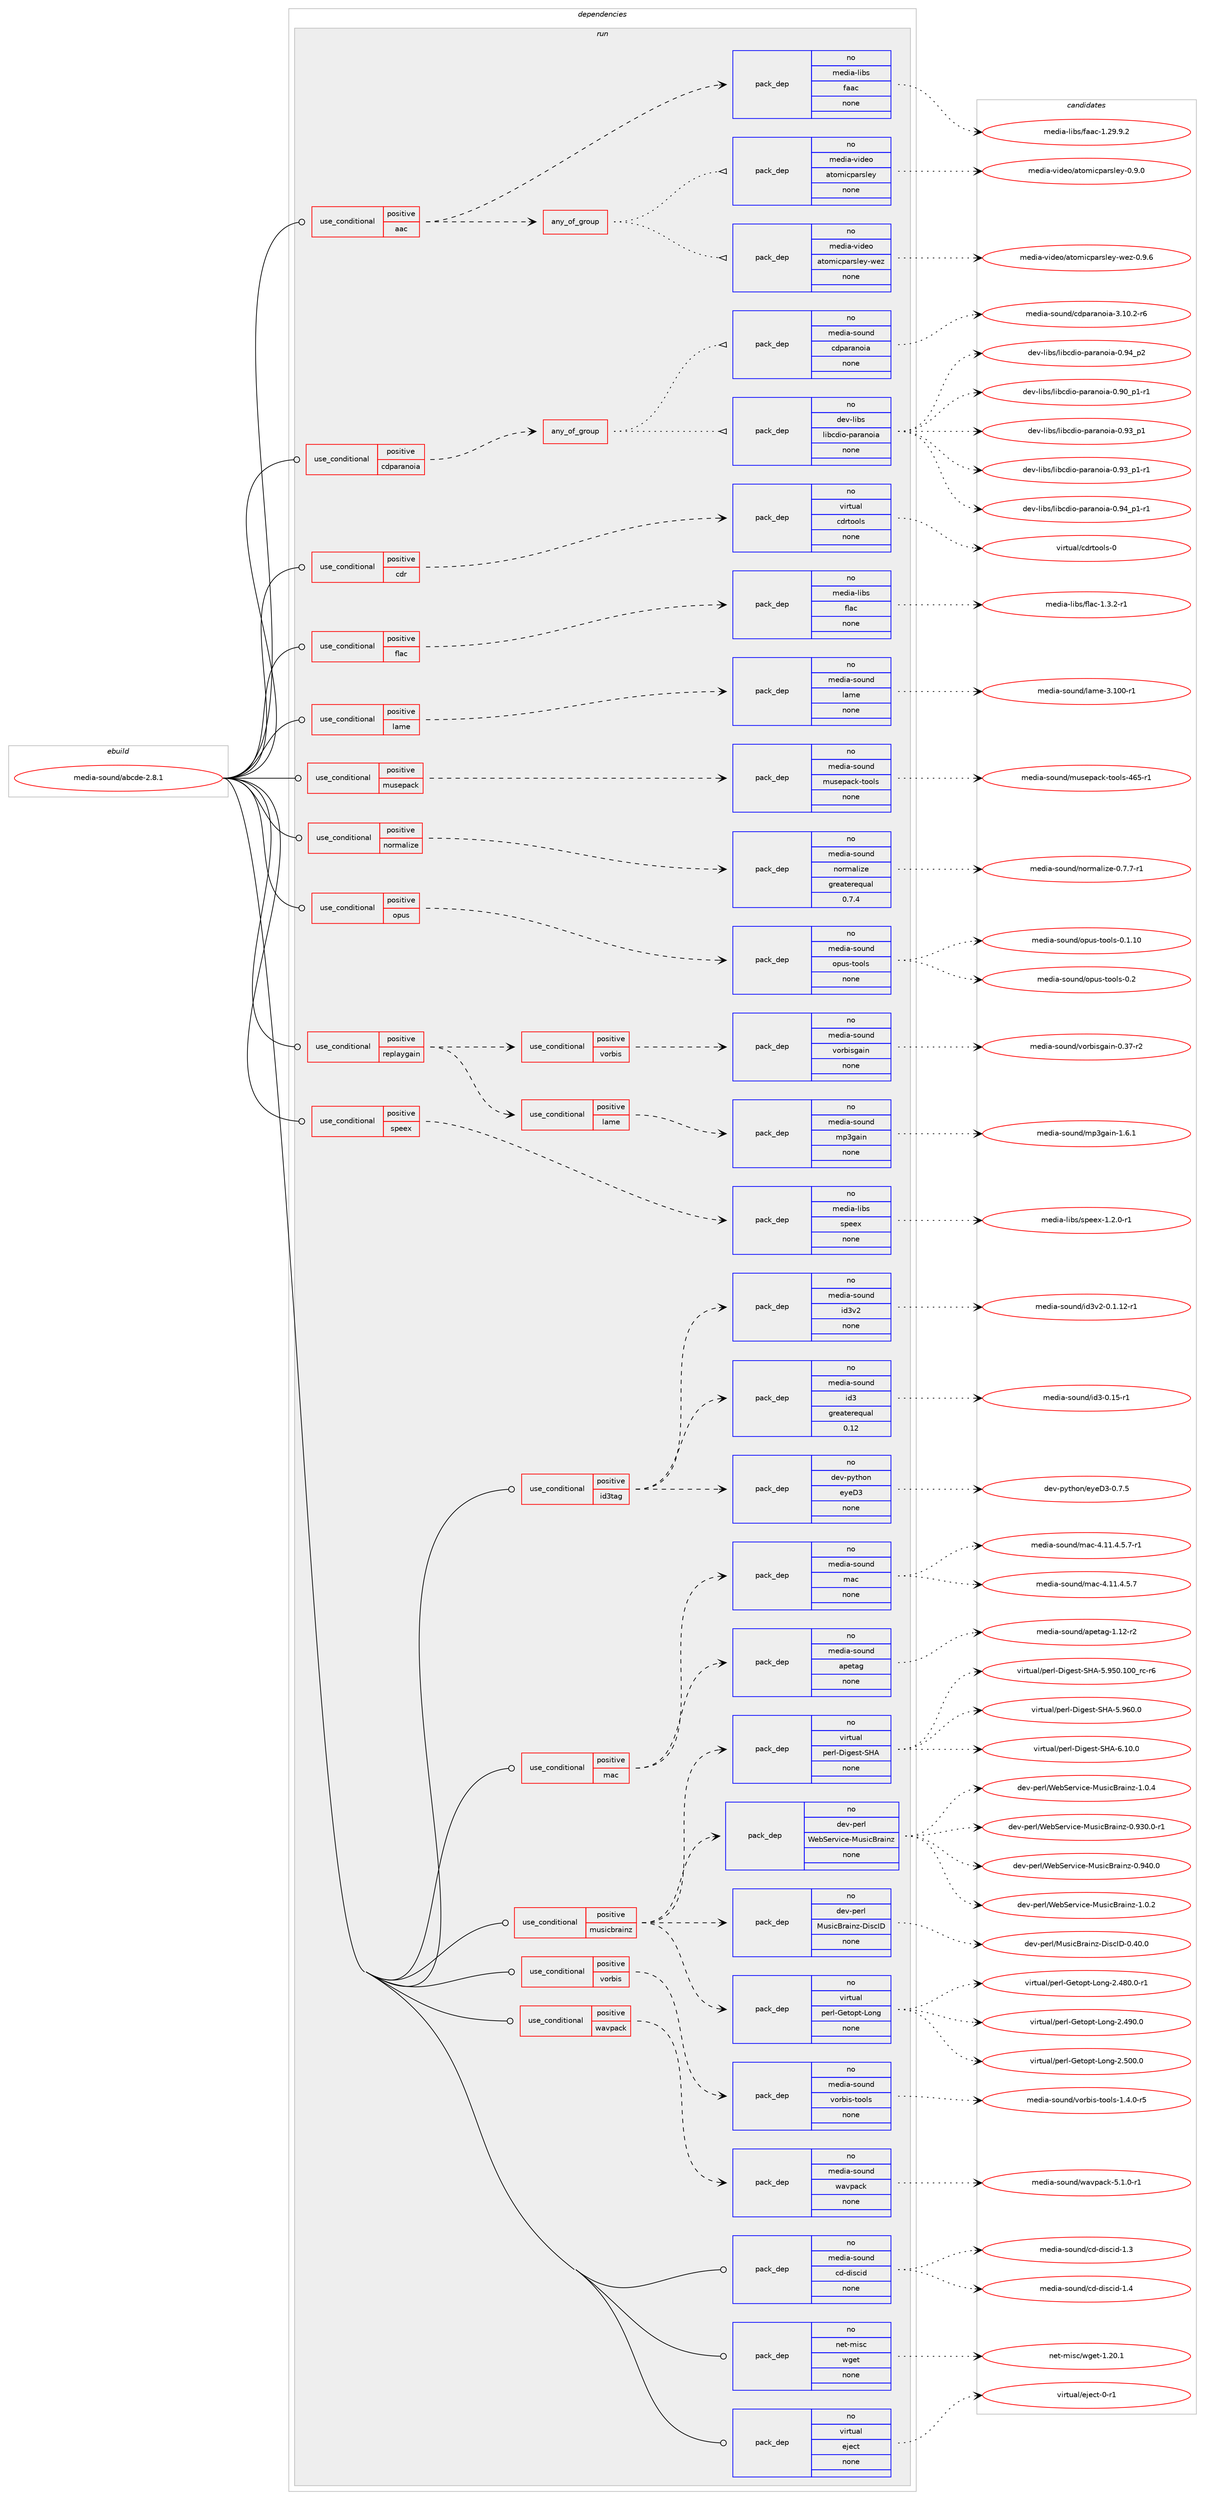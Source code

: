 digraph prolog {

# *************
# Graph options
# *************

newrank=true;
concentrate=true;
compound=true;
graph [rankdir=LR,fontname=Helvetica,fontsize=10,ranksep=1.5];#, ranksep=2.5, nodesep=0.2];
edge  [arrowhead=vee];
node  [fontname=Helvetica,fontsize=10];

# **********
# The ebuild
# **********

subgraph cluster_leftcol {
color=gray;
rank=same;
label=<<i>ebuild</i>>;
id [label="media-sound/abcde-2.8.1", color=red, width=4, href="../media-sound/abcde-2.8.1.svg"];
}

# ****************
# The dependencies
# ****************

subgraph cluster_midcol {
color=gray;
label=<<i>dependencies</i>>;
subgraph cluster_compile {
fillcolor="#eeeeee";
style=filled;
label=<<i>compile</i>>;
}
subgraph cluster_compileandrun {
fillcolor="#eeeeee";
style=filled;
label=<<i>compile and run</i>>;
}
subgraph cluster_run {
fillcolor="#eeeeee";
style=filled;
label=<<i>run</i>>;
subgraph cond436671 {
dependency1623926 [label=<<TABLE BORDER="0" CELLBORDER="1" CELLSPACING="0" CELLPADDING="4"><TR><TD ROWSPAN="3" CELLPADDING="10">use_conditional</TD></TR><TR><TD>positive</TD></TR><TR><TD>aac</TD></TR></TABLE>>, shape=none, color=red];
subgraph pack1161069 {
dependency1623927 [label=<<TABLE BORDER="0" CELLBORDER="1" CELLSPACING="0" CELLPADDING="4" WIDTH="220"><TR><TD ROWSPAN="6" CELLPADDING="30">pack_dep</TD></TR><TR><TD WIDTH="110">no</TD></TR><TR><TD>media-libs</TD></TR><TR><TD>faac</TD></TR><TR><TD>none</TD></TR><TR><TD></TD></TR></TABLE>>, shape=none, color=blue];
}
dependency1623926:e -> dependency1623927:w [weight=20,style="dashed",arrowhead="vee"];
subgraph any25416 {
dependency1623928 [label=<<TABLE BORDER="0" CELLBORDER="1" CELLSPACING="0" CELLPADDING="4"><TR><TD CELLPADDING="10">any_of_group</TD></TR></TABLE>>, shape=none, color=red];subgraph pack1161070 {
dependency1623929 [label=<<TABLE BORDER="0" CELLBORDER="1" CELLSPACING="0" CELLPADDING="4" WIDTH="220"><TR><TD ROWSPAN="6" CELLPADDING="30">pack_dep</TD></TR><TR><TD WIDTH="110">no</TD></TR><TR><TD>media-video</TD></TR><TR><TD>atomicparsley</TD></TR><TR><TD>none</TD></TR><TR><TD></TD></TR></TABLE>>, shape=none, color=blue];
}
dependency1623928:e -> dependency1623929:w [weight=20,style="dotted",arrowhead="oinv"];
subgraph pack1161071 {
dependency1623930 [label=<<TABLE BORDER="0" CELLBORDER="1" CELLSPACING="0" CELLPADDING="4" WIDTH="220"><TR><TD ROWSPAN="6" CELLPADDING="30">pack_dep</TD></TR><TR><TD WIDTH="110">no</TD></TR><TR><TD>media-video</TD></TR><TR><TD>atomicparsley-wez</TD></TR><TR><TD>none</TD></TR><TR><TD></TD></TR></TABLE>>, shape=none, color=blue];
}
dependency1623928:e -> dependency1623930:w [weight=20,style="dotted",arrowhead="oinv"];
}
dependency1623926:e -> dependency1623928:w [weight=20,style="dashed",arrowhead="vee"];
}
id:e -> dependency1623926:w [weight=20,style="solid",arrowhead="odot"];
subgraph cond436672 {
dependency1623931 [label=<<TABLE BORDER="0" CELLBORDER="1" CELLSPACING="0" CELLPADDING="4"><TR><TD ROWSPAN="3" CELLPADDING="10">use_conditional</TD></TR><TR><TD>positive</TD></TR><TR><TD>cdparanoia</TD></TR></TABLE>>, shape=none, color=red];
subgraph any25417 {
dependency1623932 [label=<<TABLE BORDER="0" CELLBORDER="1" CELLSPACING="0" CELLPADDING="4"><TR><TD CELLPADDING="10">any_of_group</TD></TR></TABLE>>, shape=none, color=red];subgraph pack1161072 {
dependency1623933 [label=<<TABLE BORDER="0" CELLBORDER="1" CELLSPACING="0" CELLPADDING="4" WIDTH="220"><TR><TD ROWSPAN="6" CELLPADDING="30">pack_dep</TD></TR><TR><TD WIDTH="110">no</TD></TR><TR><TD>dev-libs</TD></TR><TR><TD>libcdio-paranoia</TD></TR><TR><TD>none</TD></TR><TR><TD></TD></TR></TABLE>>, shape=none, color=blue];
}
dependency1623932:e -> dependency1623933:w [weight=20,style="dotted",arrowhead="oinv"];
subgraph pack1161073 {
dependency1623934 [label=<<TABLE BORDER="0" CELLBORDER="1" CELLSPACING="0" CELLPADDING="4" WIDTH="220"><TR><TD ROWSPAN="6" CELLPADDING="30">pack_dep</TD></TR><TR><TD WIDTH="110">no</TD></TR><TR><TD>media-sound</TD></TR><TR><TD>cdparanoia</TD></TR><TR><TD>none</TD></TR><TR><TD></TD></TR></TABLE>>, shape=none, color=blue];
}
dependency1623932:e -> dependency1623934:w [weight=20,style="dotted",arrowhead="oinv"];
}
dependency1623931:e -> dependency1623932:w [weight=20,style="dashed",arrowhead="vee"];
}
id:e -> dependency1623931:w [weight=20,style="solid",arrowhead="odot"];
subgraph cond436673 {
dependency1623935 [label=<<TABLE BORDER="0" CELLBORDER="1" CELLSPACING="0" CELLPADDING="4"><TR><TD ROWSPAN="3" CELLPADDING="10">use_conditional</TD></TR><TR><TD>positive</TD></TR><TR><TD>cdr</TD></TR></TABLE>>, shape=none, color=red];
subgraph pack1161074 {
dependency1623936 [label=<<TABLE BORDER="0" CELLBORDER="1" CELLSPACING="0" CELLPADDING="4" WIDTH="220"><TR><TD ROWSPAN="6" CELLPADDING="30">pack_dep</TD></TR><TR><TD WIDTH="110">no</TD></TR><TR><TD>virtual</TD></TR><TR><TD>cdrtools</TD></TR><TR><TD>none</TD></TR><TR><TD></TD></TR></TABLE>>, shape=none, color=blue];
}
dependency1623935:e -> dependency1623936:w [weight=20,style="dashed",arrowhead="vee"];
}
id:e -> dependency1623935:w [weight=20,style="solid",arrowhead="odot"];
subgraph cond436674 {
dependency1623937 [label=<<TABLE BORDER="0" CELLBORDER="1" CELLSPACING="0" CELLPADDING="4"><TR><TD ROWSPAN="3" CELLPADDING="10">use_conditional</TD></TR><TR><TD>positive</TD></TR><TR><TD>flac</TD></TR></TABLE>>, shape=none, color=red];
subgraph pack1161075 {
dependency1623938 [label=<<TABLE BORDER="0" CELLBORDER="1" CELLSPACING="0" CELLPADDING="4" WIDTH="220"><TR><TD ROWSPAN="6" CELLPADDING="30">pack_dep</TD></TR><TR><TD WIDTH="110">no</TD></TR><TR><TD>media-libs</TD></TR><TR><TD>flac</TD></TR><TR><TD>none</TD></TR><TR><TD></TD></TR></TABLE>>, shape=none, color=blue];
}
dependency1623937:e -> dependency1623938:w [weight=20,style="dashed",arrowhead="vee"];
}
id:e -> dependency1623937:w [weight=20,style="solid",arrowhead="odot"];
subgraph cond436675 {
dependency1623939 [label=<<TABLE BORDER="0" CELLBORDER="1" CELLSPACING="0" CELLPADDING="4"><TR><TD ROWSPAN="3" CELLPADDING="10">use_conditional</TD></TR><TR><TD>positive</TD></TR><TR><TD>id3tag</TD></TR></TABLE>>, shape=none, color=red];
subgraph pack1161076 {
dependency1623940 [label=<<TABLE BORDER="0" CELLBORDER="1" CELLSPACING="0" CELLPADDING="4" WIDTH="220"><TR><TD ROWSPAN="6" CELLPADDING="30">pack_dep</TD></TR><TR><TD WIDTH="110">no</TD></TR><TR><TD>dev-python</TD></TR><TR><TD>eyeD3</TD></TR><TR><TD>none</TD></TR><TR><TD></TD></TR></TABLE>>, shape=none, color=blue];
}
dependency1623939:e -> dependency1623940:w [weight=20,style="dashed",arrowhead="vee"];
subgraph pack1161077 {
dependency1623941 [label=<<TABLE BORDER="0" CELLBORDER="1" CELLSPACING="0" CELLPADDING="4" WIDTH="220"><TR><TD ROWSPAN="6" CELLPADDING="30">pack_dep</TD></TR><TR><TD WIDTH="110">no</TD></TR><TR><TD>media-sound</TD></TR><TR><TD>id3</TD></TR><TR><TD>greaterequal</TD></TR><TR><TD>0.12</TD></TR></TABLE>>, shape=none, color=blue];
}
dependency1623939:e -> dependency1623941:w [weight=20,style="dashed",arrowhead="vee"];
subgraph pack1161078 {
dependency1623942 [label=<<TABLE BORDER="0" CELLBORDER="1" CELLSPACING="0" CELLPADDING="4" WIDTH="220"><TR><TD ROWSPAN="6" CELLPADDING="30">pack_dep</TD></TR><TR><TD WIDTH="110">no</TD></TR><TR><TD>media-sound</TD></TR><TR><TD>id3v2</TD></TR><TR><TD>none</TD></TR><TR><TD></TD></TR></TABLE>>, shape=none, color=blue];
}
dependency1623939:e -> dependency1623942:w [weight=20,style="dashed",arrowhead="vee"];
}
id:e -> dependency1623939:w [weight=20,style="solid",arrowhead="odot"];
subgraph cond436676 {
dependency1623943 [label=<<TABLE BORDER="0" CELLBORDER="1" CELLSPACING="0" CELLPADDING="4"><TR><TD ROWSPAN="3" CELLPADDING="10">use_conditional</TD></TR><TR><TD>positive</TD></TR><TR><TD>lame</TD></TR></TABLE>>, shape=none, color=red];
subgraph pack1161079 {
dependency1623944 [label=<<TABLE BORDER="0" CELLBORDER="1" CELLSPACING="0" CELLPADDING="4" WIDTH="220"><TR><TD ROWSPAN="6" CELLPADDING="30">pack_dep</TD></TR><TR><TD WIDTH="110">no</TD></TR><TR><TD>media-sound</TD></TR><TR><TD>lame</TD></TR><TR><TD>none</TD></TR><TR><TD></TD></TR></TABLE>>, shape=none, color=blue];
}
dependency1623943:e -> dependency1623944:w [weight=20,style="dashed",arrowhead="vee"];
}
id:e -> dependency1623943:w [weight=20,style="solid",arrowhead="odot"];
subgraph cond436677 {
dependency1623945 [label=<<TABLE BORDER="0" CELLBORDER="1" CELLSPACING="0" CELLPADDING="4"><TR><TD ROWSPAN="3" CELLPADDING="10">use_conditional</TD></TR><TR><TD>positive</TD></TR><TR><TD>mac</TD></TR></TABLE>>, shape=none, color=red];
subgraph pack1161080 {
dependency1623946 [label=<<TABLE BORDER="0" CELLBORDER="1" CELLSPACING="0" CELLPADDING="4" WIDTH="220"><TR><TD ROWSPAN="6" CELLPADDING="30">pack_dep</TD></TR><TR><TD WIDTH="110">no</TD></TR><TR><TD>media-sound</TD></TR><TR><TD>apetag</TD></TR><TR><TD>none</TD></TR><TR><TD></TD></TR></TABLE>>, shape=none, color=blue];
}
dependency1623945:e -> dependency1623946:w [weight=20,style="dashed",arrowhead="vee"];
subgraph pack1161081 {
dependency1623947 [label=<<TABLE BORDER="0" CELLBORDER="1" CELLSPACING="0" CELLPADDING="4" WIDTH="220"><TR><TD ROWSPAN="6" CELLPADDING="30">pack_dep</TD></TR><TR><TD WIDTH="110">no</TD></TR><TR><TD>media-sound</TD></TR><TR><TD>mac</TD></TR><TR><TD>none</TD></TR><TR><TD></TD></TR></TABLE>>, shape=none, color=blue];
}
dependency1623945:e -> dependency1623947:w [weight=20,style="dashed",arrowhead="vee"];
}
id:e -> dependency1623945:w [weight=20,style="solid",arrowhead="odot"];
subgraph cond436678 {
dependency1623948 [label=<<TABLE BORDER="0" CELLBORDER="1" CELLSPACING="0" CELLPADDING="4"><TR><TD ROWSPAN="3" CELLPADDING="10">use_conditional</TD></TR><TR><TD>positive</TD></TR><TR><TD>musepack</TD></TR></TABLE>>, shape=none, color=red];
subgraph pack1161082 {
dependency1623949 [label=<<TABLE BORDER="0" CELLBORDER="1" CELLSPACING="0" CELLPADDING="4" WIDTH="220"><TR><TD ROWSPAN="6" CELLPADDING="30">pack_dep</TD></TR><TR><TD WIDTH="110">no</TD></TR><TR><TD>media-sound</TD></TR><TR><TD>musepack-tools</TD></TR><TR><TD>none</TD></TR><TR><TD></TD></TR></TABLE>>, shape=none, color=blue];
}
dependency1623948:e -> dependency1623949:w [weight=20,style="dashed",arrowhead="vee"];
}
id:e -> dependency1623948:w [weight=20,style="solid",arrowhead="odot"];
subgraph cond436679 {
dependency1623950 [label=<<TABLE BORDER="0" CELLBORDER="1" CELLSPACING="0" CELLPADDING="4"><TR><TD ROWSPAN="3" CELLPADDING="10">use_conditional</TD></TR><TR><TD>positive</TD></TR><TR><TD>musicbrainz</TD></TR></TABLE>>, shape=none, color=red];
subgraph pack1161083 {
dependency1623951 [label=<<TABLE BORDER="0" CELLBORDER="1" CELLSPACING="0" CELLPADDING="4" WIDTH="220"><TR><TD ROWSPAN="6" CELLPADDING="30">pack_dep</TD></TR><TR><TD WIDTH="110">no</TD></TR><TR><TD>dev-perl</TD></TR><TR><TD>MusicBrainz-DiscID</TD></TR><TR><TD>none</TD></TR><TR><TD></TD></TR></TABLE>>, shape=none, color=blue];
}
dependency1623950:e -> dependency1623951:w [weight=20,style="dashed",arrowhead="vee"];
subgraph pack1161084 {
dependency1623952 [label=<<TABLE BORDER="0" CELLBORDER="1" CELLSPACING="0" CELLPADDING="4" WIDTH="220"><TR><TD ROWSPAN="6" CELLPADDING="30">pack_dep</TD></TR><TR><TD WIDTH="110">no</TD></TR><TR><TD>dev-perl</TD></TR><TR><TD>WebService-MusicBrainz</TD></TR><TR><TD>none</TD></TR><TR><TD></TD></TR></TABLE>>, shape=none, color=blue];
}
dependency1623950:e -> dependency1623952:w [weight=20,style="dashed",arrowhead="vee"];
subgraph pack1161085 {
dependency1623953 [label=<<TABLE BORDER="0" CELLBORDER="1" CELLSPACING="0" CELLPADDING="4" WIDTH="220"><TR><TD ROWSPAN="6" CELLPADDING="30">pack_dep</TD></TR><TR><TD WIDTH="110">no</TD></TR><TR><TD>virtual</TD></TR><TR><TD>perl-Digest-SHA</TD></TR><TR><TD>none</TD></TR><TR><TD></TD></TR></TABLE>>, shape=none, color=blue];
}
dependency1623950:e -> dependency1623953:w [weight=20,style="dashed",arrowhead="vee"];
subgraph pack1161086 {
dependency1623954 [label=<<TABLE BORDER="0" CELLBORDER="1" CELLSPACING="0" CELLPADDING="4" WIDTH="220"><TR><TD ROWSPAN="6" CELLPADDING="30">pack_dep</TD></TR><TR><TD WIDTH="110">no</TD></TR><TR><TD>virtual</TD></TR><TR><TD>perl-Getopt-Long</TD></TR><TR><TD>none</TD></TR><TR><TD></TD></TR></TABLE>>, shape=none, color=blue];
}
dependency1623950:e -> dependency1623954:w [weight=20,style="dashed",arrowhead="vee"];
}
id:e -> dependency1623950:w [weight=20,style="solid",arrowhead="odot"];
subgraph cond436680 {
dependency1623955 [label=<<TABLE BORDER="0" CELLBORDER="1" CELLSPACING="0" CELLPADDING="4"><TR><TD ROWSPAN="3" CELLPADDING="10">use_conditional</TD></TR><TR><TD>positive</TD></TR><TR><TD>normalize</TD></TR></TABLE>>, shape=none, color=red];
subgraph pack1161087 {
dependency1623956 [label=<<TABLE BORDER="0" CELLBORDER="1" CELLSPACING="0" CELLPADDING="4" WIDTH="220"><TR><TD ROWSPAN="6" CELLPADDING="30">pack_dep</TD></TR><TR><TD WIDTH="110">no</TD></TR><TR><TD>media-sound</TD></TR><TR><TD>normalize</TD></TR><TR><TD>greaterequal</TD></TR><TR><TD>0.7.4</TD></TR></TABLE>>, shape=none, color=blue];
}
dependency1623955:e -> dependency1623956:w [weight=20,style="dashed",arrowhead="vee"];
}
id:e -> dependency1623955:w [weight=20,style="solid",arrowhead="odot"];
subgraph cond436681 {
dependency1623957 [label=<<TABLE BORDER="0" CELLBORDER="1" CELLSPACING="0" CELLPADDING="4"><TR><TD ROWSPAN="3" CELLPADDING="10">use_conditional</TD></TR><TR><TD>positive</TD></TR><TR><TD>opus</TD></TR></TABLE>>, shape=none, color=red];
subgraph pack1161088 {
dependency1623958 [label=<<TABLE BORDER="0" CELLBORDER="1" CELLSPACING="0" CELLPADDING="4" WIDTH="220"><TR><TD ROWSPAN="6" CELLPADDING="30">pack_dep</TD></TR><TR><TD WIDTH="110">no</TD></TR><TR><TD>media-sound</TD></TR><TR><TD>opus-tools</TD></TR><TR><TD>none</TD></TR><TR><TD></TD></TR></TABLE>>, shape=none, color=blue];
}
dependency1623957:e -> dependency1623958:w [weight=20,style="dashed",arrowhead="vee"];
}
id:e -> dependency1623957:w [weight=20,style="solid",arrowhead="odot"];
subgraph cond436682 {
dependency1623959 [label=<<TABLE BORDER="0" CELLBORDER="1" CELLSPACING="0" CELLPADDING="4"><TR><TD ROWSPAN="3" CELLPADDING="10">use_conditional</TD></TR><TR><TD>positive</TD></TR><TR><TD>replaygain</TD></TR></TABLE>>, shape=none, color=red];
subgraph cond436683 {
dependency1623960 [label=<<TABLE BORDER="0" CELLBORDER="1" CELLSPACING="0" CELLPADDING="4"><TR><TD ROWSPAN="3" CELLPADDING="10">use_conditional</TD></TR><TR><TD>positive</TD></TR><TR><TD>vorbis</TD></TR></TABLE>>, shape=none, color=red];
subgraph pack1161089 {
dependency1623961 [label=<<TABLE BORDER="0" CELLBORDER="1" CELLSPACING="0" CELLPADDING="4" WIDTH="220"><TR><TD ROWSPAN="6" CELLPADDING="30">pack_dep</TD></TR><TR><TD WIDTH="110">no</TD></TR><TR><TD>media-sound</TD></TR><TR><TD>vorbisgain</TD></TR><TR><TD>none</TD></TR><TR><TD></TD></TR></TABLE>>, shape=none, color=blue];
}
dependency1623960:e -> dependency1623961:w [weight=20,style="dashed",arrowhead="vee"];
}
dependency1623959:e -> dependency1623960:w [weight=20,style="dashed",arrowhead="vee"];
subgraph cond436684 {
dependency1623962 [label=<<TABLE BORDER="0" CELLBORDER="1" CELLSPACING="0" CELLPADDING="4"><TR><TD ROWSPAN="3" CELLPADDING="10">use_conditional</TD></TR><TR><TD>positive</TD></TR><TR><TD>lame</TD></TR></TABLE>>, shape=none, color=red];
subgraph pack1161090 {
dependency1623963 [label=<<TABLE BORDER="0" CELLBORDER="1" CELLSPACING="0" CELLPADDING="4" WIDTH="220"><TR><TD ROWSPAN="6" CELLPADDING="30">pack_dep</TD></TR><TR><TD WIDTH="110">no</TD></TR><TR><TD>media-sound</TD></TR><TR><TD>mp3gain</TD></TR><TR><TD>none</TD></TR><TR><TD></TD></TR></TABLE>>, shape=none, color=blue];
}
dependency1623962:e -> dependency1623963:w [weight=20,style="dashed",arrowhead="vee"];
}
dependency1623959:e -> dependency1623962:w [weight=20,style="dashed",arrowhead="vee"];
}
id:e -> dependency1623959:w [weight=20,style="solid",arrowhead="odot"];
subgraph cond436685 {
dependency1623964 [label=<<TABLE BORDER="0" CELLBORDER="1" CELLSPACING="0" CELLPADDING="4"><TR><TD ROWSPAN="3" CELLPADDING="10">use_conditional</TD></TR><TR><TD>positive</TD></TR><TR><TD>speex</TD></TR></TABLE>>, shape=none, color=red];
subgraph pack1161091 {
dependency1623965 [label=<<TABLE BORDER="0" CELLBORDER="1" CELLSPACING="0" CELLPADDING="4" WIDTH="220"><TR><TD ROWSPAN="6" CELLPADDING="30">pack_dep</TD></TR><TR><TD WIDTH="110">no</TD></TR><TR><TD>media-libs</TD></TR><TR><TD>speex</TD></TR><TR><TD>none</TD></TR><TR><TD></TD></TR></TABLE>>, shape=none, color=blue];
}
dependency1623964:e -> dependency1623965:w [weight=20,style="dashed",arrowhead="vee"];
}
id:e -> dependency1623964:w [weight=20,style="solid",arrowhead="odot"];
subgraph cond436686 {
dependency1623966 [label=<<TABLE BORDER="0" CELLBORDER="1" CELLSPACING="0" CELLPADDING="4"><TR><TD ROWSPAN="3" CELLPADDING="10">use_conditional</TD></TR><TR><TD>positive</TD></TR><TR><TD>vorbis</TD></TR></TABLE>>, shape=none, color=red];
subgraph pack1161092 {
dependency1623967 [label=<<TABLE BORDER="0" CELLBORDER="1" CELLSPACING="0" CELLPADDING="4" WIDTH="220"><TR><TD ROWSPAN="6" CELLPADDING="30">pack_dep</TD></TR><TR><TD WIDTH="110">no</TD></TR><TR><TD>media-sound</TD></TR><TR><TD>vorbis-tools</TD></TR><TR><TD>none</TD></TR><TR><TD></TD></TR></TABLE>>, shape=none, color=blue];
}
dependency1623966:e -> dependency1623967:w [weight=20,style="dashed",arrowhead="vee"];
}
id:e -> dependency1623966:w [weight=20,style="solid",arrowhead="odot"];
subgraph cond436687 {
dependency1623968 [label=<<TABLE BORDER="0" CELLBORDER="1" CELLSPACING="0" CELLPADDING="4"><TR><TD ROWSPAN="3" CELLPADDING="10">use_conditional</TD></TR><TR><TD>positive</TD></TR><TR><TD>wavpack</TD></TR></TABLE>>, shape=none, color=red];
subgraph pack1161093 {
dependency1623969 [label=<<TABLE BORDER="0" CELLBORDER="1" CELLSPACING="0" CELLPADDING="4" WIDTH="220"><TR><TD ROWSPAN="6" CELLPADDING="30">pack_dep</TD></TR><TR><TD WIDTH="110">no</TD></TR><TR><TD>media-sound</TD></TR><TR><TD>wavpack</TD></TR><TR><TD>none</TD></TR><TR><TD></TD></TR></TABLE>>, shape=none, color=blue];
}
dependency1623968:e -> dependency1623969:w [weight=20,style="dashed",arrowhead="vee"];
}
id:e -> dependency1623968:w [weight=20,style="solid",arrowhead="odot"];
subgraph pack1161094 {
dependency1623970 [label=<<TABLE BORDER="0" CELLBORDER="1" CELLSPACING="0" CELLPADDING="4" WIDTH="220"><TR><TD ROWSPAN="6" CELLPADDING="30">pack_dep</TD></TR><TR><TD WIDTH="110">no</TD></TR><TR><TD>media-sound</TD></TR><TR><TD>cd-discid</TD></TR><TR><TD>none</TD></TR><TR><TD></TD></TR></TABLE>>, shape=none, color=blue];
}
id:e -> dependency1623970:w [weight=20,style="solid",arrowhead="odot"];
subgraph pack1161095 {
dependency1623971 [label=<<TABLE BORDER="0" CELLBORDER="1" CELLSPACING="0" CELLPADDING="4" WIDTH="220"><TR><TD ROWSPAN="6" CELLPADDING="30">pack_dep</TD></TR><TR><TD WIDTH="110">no</TD></TR><TR><TD>net-misc</TD></TR><TR><TD>wget</TD></TR><TR><TD>none</TD></TR><TR><TD></TD></TR></TABLE>>, shape=none, color=blue];
}
id:e -> dependency1623971:w [weight=20,style="solid",arrowhead="odot"];
subgraph pack1161096 {
dependency1623972 [label=<<TABLE BORDER="0" CELLBORDER="1" CELLSPACING="0" CELLPADDING="4" WIDTH="220"><TR><TD ROWSPAN="6" CELLPADDING="30">pack_dep</TD></TR><TR><TD WIDTH="110">no</TD></TR><TR><TD>virtual</TD></TR><TR><TD>eject</TD></TR><TR><TD>none</TD></TR><TR><TD></TD></TR></TABLE>>, shape=none, color=blue];
}
id:e -> dependency1623972:w [weight=20,style="solid",arrowhead="odot"];
}
}

# **************
# The candidates
# **************

subgraph cluster_choices {
rank=same;
color=gray;
label=<<i>candidates</i>>;

subgraph choice1161069 {
color=black;
nodesep=1;
choice10910110010597451081059811547102979799454946505746574650 [label="media-libs/faac-1.29.9.2", color=red, width=4,href="../media-libs/faac-1.29.9.2.svg"];
dependency1623927:e -> choice10910110010597451081059811547102979799454946505746574650:w [style=dotted,weight="100"];
}
subgraph choice1161070 {
color=black;
nodesep=1;
choice109101100105974511810510010111147971161111091059911297114115108101121454846574648 [label="media-video/atomicparsley-0.9.0", color=red, width=4,href="../media-video/atomicparsley-0.9.0.svg"];
dependency1623929:e -> choice109101100105974511810510010111147971161111091059911297114115108101121454846574648:w [style=dotted,weight="100"];
}
subgraph choice1161071 {
color=black;
nodesep=1;
choice10910110010597451181051001011114797116111109105991129711411510810112145119101122454846574654 [label="media-video/atomicparsley-wez-0.9.6", color=red, width=4,href="../media-video/atomicparsley-wez-0.9.6.svg"];
dependency1623930:e -> choice10910110010597451181051001011114797116111109105991129711411510810112145119101122454846574654:w [style=dotted,weight="100"];
}
subgraph choice1161072 {
color=black;
nodesep=1;
choice100101118451081059811547108105989910010511145112971149711011110597454846574895112494511449 [label="dev-libs/libcdio-paranoia-0.90_p1-r1", color=red, width=4,href="../dev-libs/libcdio-paranoia-0.90_p1-r1.svg"];
choice10010111845108105981154710810598991001051114511297114971101111059745484657519511249 [label="dev-libs/libcdio-paranoia-0.93_p1", color=red, width=4,href="../dev-libs/libcdio-paranoia-0.93_p1.svg"];
choice100101118451081059811547108105989910010511145112971149711011110597454846575195112494511449 [label="dev-libs/libcdio-paranoia-0.93_p1-r1", color=red, width=4,href="../dev-libs/libcdio-paranoia-0.93_p1-r1.svg"];
choice100101118451081059811547108105989910010511145112971149711011110597454846575295112494511449 [label="dev-libs/libcdio-paranoia-0.94_p1-r1", color=red, width=4,href="../dev-libs/libcdio-paranoia-0.94_p1-r1.svg"];
choice10010111845108105981154710810598991001051114511297114971101111059745484657529511250 [label="dev-libs/libcdio-paranoia-0.94_p2", color=red, width=4,href="../dev-libs/libcdio-paranoia-0.94_p2.svg"];
dependency1623933:e -> choice100101118451081059811547108105989910010511145112971149711011110597454846574895112494511449:w [style=dotted,weight="100"];
dependency1623933:e -> choice10010111845108105981154710810598991001051114511297114971101111059745484657519511249:w [style=dotted,weight="100"];
dependency1623933:e -> choice100101118451081059811547108105989910010511145112971149711011110597454846575195112494511449:w [style=dotted,weight="100"];
dependency1623933:e -> choice100101118451081059811547108105989910010511145112971149711011110597454846575295112494511449:w [style=dotted,weight="100"];
dependency1623933:e -> choice10010111845108105981154710810598991001051114511297114971101111059745484657529511250:w [style=dotted,weight="100"];
}
subgraph choice1161073 {
color=black;
nodesep=1;
choice10910110010597451151111171101004799100112971149711011110597455146494846504511454 [label="media-sound/cdparanoia-3.10.2-r6", color=red, width=4,href="../media-sound/cdparanoia-3.10.2-r6.svg"];
dependency1623934:e -> choice10910110010597451151111171101004799100112971149711011110597455146494846504511454:w [style=dotted,weight="100"];
}
subgraph choice1161074 {
color=black;
nodesep=1;
choice1181051141161179710847991001141161111111081154548 [label="virtual/cdrtools-0", color=red, width=4,href="../virtual/cdrtools-0.svg"];
dependency1623936:e -> choice1181051141161179710847991001141161111111081154548:w [style=dotted,weight="100"];
}
subgraph choice1161075 {
color=black;
nodesep=1;
choice1091011001059745108105981154710210897994549465146504511449 [label="media-libs/flac-1.3.2-r1", color=red, width=4,href="../media-libs/flac-1.3.2-r1.svg"];
dependency1623938:e -> choice1091011001059745108105981154710210897994549465146504511449:w [style=dotted,weight="100"];
}
subgraph choice1161076 {
color=black;
nodesep=1;
choice10010111845112121116104111110471011211016851454846554653 [label="dev-python/eyeD3-0.7.5", color=red, width=4,href="../dev-python/eyeD3-0.7.5.svg"];
dependency1623940:e -> choice10010111845112121116104111110471011211016851454846554653:w [style=dotted,weight="100"];
}
subgraph choice1161077 {
color=black;
nodesep=1;
choice1091011001059745115111117110100471051005145484649534511449 [label="media-sound/id3-0.15-r1", color=red, width=4,href="../media-sound/id3-0.15-r1.svg"];
dependency1623941:e -> choice1091011001059745115111117110100471051005145484649534511449:w [style=dotted,weight="100"];
}
subgraph choice1161078 {
color=black;
nodesep=1;
choice1091011001059745115111117110100471051005111850454846494649504511449 [label="media-sound/id3v2-0.1.12-r1", color=red, width=4,href="../media-sound/id3v2-0.1.12-r1.svg"];
dependency1623942:e -> choice1091011001059745115111117110100471051005111850454846494649504511449:w [style=dotted,weight="100"];
}
subgraph choice1161079 {
color=black;
nodesep=1;
choice109101100105974511511111711010047108971091014551464948484511449 [label="media-sound/lame-3.100-r1", color=red, width=4,href="../media-sound/lame-3.100-r1.svg"];
dependency1623944:e -> choice109101100105974511511111711010047108971091014551464948484511449:w [style=dotted,weight="100"];
}
subgraph choice1161080 {
color=black;
nodesep=1;
choice109101100105974511511111711010047971121011169710345494649504511450 [label="media-sound/apetag-1.12-r2", color=red, width=4,href="../media-sound/apetag-1.12-r2.svg"];
dependency1623946:e -> choice109101100105974511511111711010047971121011169710345494649504511450:w [style=dotted,weight="100"];
}
subgraph choice1161081 {
color=black;
nodesep=1;
choice10910110010597451151111171101004710997994552464949465246534655 [label="media-sound/mac-4.11.4.5.7", color=red, width=4,href="../media-sound/mac-4.11.4.5.7.svg"];
choice109101100105974511511111711010047109979945524649494652465346554511449 [label="media-sound/mac-4.11.4.5.7-r1", color=red, width=4,href="../media-sound/mac-4.11.4.5.7-r1.svg"];
dependency1623947:e -> choice10910110010597451151111171101004710997994552464949465246534655:w [style=dotted,weight="100"];
dependency1623947:e -> choice109101100105974511511111711010047109979945524649494652465346554511449:w [style=dotted,weight="100"];
}
subgraph choice1161082 {
color=black;
nodesep=1;
choice109101100105974511511111711010047109117115101112979910745116111111108115455254534511449 [label="media-sound/musepack-tools-465-r1", color=red, width=4,href="../media-sound/musepack-tools-465-r1.svg"];
dependency1623949:e -> choice109101100105974511511111711010047109117115101112979910745116111111108115455254534511449:w [style=dotted,weight="100"];
}
subgraph choice1161083 {
color=black;
nodesep=1;
choice100101118451121011141084777117115105996611497105110122456810511599736845484652484648 [label="dev-perl/MusicBrainz-DiscID-0.40.0", color=red, width=4,href="../dev-perl/MusicBrainz-DiscID-0.40.0.svg"];
dependency1623951:e -> choice100101118451121011141084777117115105996611497105110122456810511599736845484652484648:w [style=dotted,weight="100"];
}
subgraph choice1161084 {
color=black;
nodesep=1;
choice100101118451121011141084787101988310111411810599101457711711510599661149710511012245484657514846484511449 [label="dev-perl/WebService-MusicBrainz-0.930.0-r1", color=red, width=4,href="../dev-perl/WebService-MusicBrainz-0.930.0-r1.svg"];
choice10010111845112101114108478710198831011141181059910145771171151059966114971051101224548465752484648 [label="dev-perl/WebService-MusicBrainz-0.940.0", color=red, width=4,href="../dev-perl/WebService-MusicBrainz-0.940.0.svg"];
choice1001011184511210111410847871019883101114118105991014577117115105996611497105110122454946484650 [label="dev-perl/WebService-MusicBrainz-1.0.2", color=red, width=4,href="../dev-perl/WebService-MusicBrainz-1.0.2.svg"];
choice1001011184511210111410847871019883101114118105991014577117115105996611497105110122454946484652 [label="dev-perl/WebService-MusicBrainz-1.0.4", color=red, width=4,href="../dev-perl/WebService-MusicBrainz-1.0.4.svg"];
dependency1623952:e -> choice100101118451121011141084787101988310111411810599101457711711510599661149710511012245484657514846484511449:w [style=dotted,weight="100"];
dependency1623952:e -> choice10010111845112101114108478710198831011141181059910145771171151059966114971051101224548465752484648:w [style=dotted,weight="100"];
dependency1623952:e -> choice1001011184511210111410847871019883101114118105991014577117115105996611497105110122454946484650:w [style=dotted,weight="100"];
dependency1623952:e -> choice1001011184511210111410847871019883101114118105991014577117115105996611497105110122454946484652:w [style=dotted,weight="100"];
}
subgraph choice1161085 {
color=black;
nodesep=1;
choice11810511411611797108471121011141084568105103101115116458372654553465753484649484895114994511454 [label="virtual/perl-Digest-SHA-5.950.100_rc-r6", color=red, width=4,href="../virtual/perl-Digest-SHA-5.950.100_rc-r6.svg"];
choice11810511411611797108471121011141084568105103101115116458372654553465754484648 [label="virtual/perl-Digest-SHA-5.960.0", color=red, width=4,href="../virtual/perl-Digest-SHA-5.960.0.svg"];
choice118105114116117971084711210111410845681051031011151164583726545544649484648 [label="virtual/perl-Digest-SHA-6.10.0", color=red, width=4,href="../virtual/perl-Digest-SHA-6.10.0.svg"];
dependency1623953:e -> choice11810511411611797108471121011141084568105103101115116458372654553465753484649484895114994511454:w [style=dotted,weight="100"];
dependency1623953:e -> choice11810511411611797108471121011141084568105103101115116458372654553465754484648:w [style=dotted,weight="100"];
dependency1623953:e -> choice118105114116117971084711210111410845681051031011151164583726545544649484648:w [style=dotted,weight="100"];
}
subgraph choice1161086 {
color=black;
nodesep=1;
choice11810511411611797108471121011141084571101116111112116457611111010345504652564846484511449 [label="virtual/perl-Getopt-Long-2.480.0-r1", color=red, width=4,href="../virtual/perl-Getopt-Long-2.480.0-r1.svg"];
choice1181051141161179710847112101114108457110111611111211645761111101034550465257484648 [label="virtual/perl-Getopt-Long-2.490.0", color=red, width=4,href="../virtual/perl-Getopt-Long-2.490.0.svg"];
choice1181051141161179710847112101114108457110111611111211645761111101034550465348484648 [label="virtual/perl-Getopt-Long-2.500.0", color=red, width=4,href="../virtual/perl-Getopt-Long-2.500.0.svg"];
dependency1623954:e -> choice11810511411611797108471121011141084571101116111112116457611111010345504652564846484511449:w [style=dotted,weight="100"];
dependency1623954:e -> choice1181051141161179710847112101114108457110111611111211645761111101034550465257484648:w [style=dotted,weight="100"];
dependency1623954:e -> choice1181051141161179710847112101114108457110111611111211645761111101034550465348484648:w [style=dotted,weight="100"];
}
subgraph choice1161087 {
color=black;
nodesep=1;
choice109101100105974511511111711010047110111114109971081051221014548465546554511449 [label="media-sound/normalize-0.7.7-r1", color=red, width=4,href="../media-sound/normalize-0.7.7-r1.svg"];
dependency1623956:e -> choice109101100105974511511111711010047110111114109971081051221014548465546554511449:w [style=dotted,weight="100"];
}
subgraph choice1161088 {
color=black;
nodesep=1;
choice1091011001059745115111117110100471111121171154511611111110811545484649464948 [label="media-sound/opus-tools-0.1.10", color=red, width=4,href="../media-sound/opus-tools-0.1.10.svg"];
choice1091011001059745115111117110100471111121171154511611111110811545484650 [label="media-sound/opus-tools-0.2", color=red, width=4,href="../media-sound/opus-tools-0.2.svg"];
dependency1623958:e -> choice1091011001059745115111117110100471111121171154511611111110811545484649464948:w [style=dotted,weight="100"];
dependency1623958:e -> choice1091011001059745115111117110100471111121171154511611111110811545484650:w [style=dotted,weight="100"];
}
subgraph choice1161089 {
color=black;
nodesep=1;
choice109101100105974511511111711010047118111114981051151039710511045484651554511450 [label="media-sound/vorbisgain-0.37-r2", color=red, width=4,href="../media-sound/vorbisgain-0.37-r2.svg"];
dependency1623961:e -> choice109101100105974511511111711010047118111114981051151039710511045484651554511450:w [style=dotted,weight="100"];
}
subgraph choice1161090 {
color=black;
nodesep=1;
choice1091011001059745115111117110100471091125110397105110454946544649 [label="media-sound/mp3gain-1.6.1", color=red, width=4,href="../media-sound/mp3gain-1.6.1.svg"];
dependency1623963:e -> choice1091011001059745115111117110100471091125110397105110454946544649:w [style=dotted,weight="100"];
}
subgraph choice1161091 {
color=black;
nodesep=1;
choice109101100105974510810598115471151121011011204549465046484511449 [label="media-libs/speex-1.2.0-r1", color=red, width=4,href="../media-libs/speex-1.2.0-r1.svg"];
dependency1623965:e -> choice109101100105974510810598115471151121011011204549465046484511449:w [style=dotted,weight="100"];
}
subgraph choice1161092 {
color=black;
nodesep=1;
choice10910110010597451151111171101004711811111498105115451161111111081154549465246484511453 [label="media-sound/vorbis-tools-1.4.0-r5", color=red, width=4,href="../media-sound/vorbis-tools-1.4.0-r5.svg"];
dependency1623967:e -> choice10910110010597451151111171101004711811111498105115451161111111081154549465246484511453:w [style=dotted,weight="100"];
}
subgraph choice1161093 {
color=black;
nodesep=1;
choice1091011001059745115111117110100471199711811297991074553464946484511449 [label="media-sound/wavpack-5.1.0-r1", color=red, width=4,href="../media-sound/wavpack-5.1.0-r1.svg"];
dependency1623969:e -> choice1091011001059745115111117110100471199711811297991074553464946484511449:w [style=dotted,weight="100"];
}
subgraph choice1161094 {
color=black;
nodesep=1;
choice10910110010597451151111171101004799100451001051159910510045494651 [label="media-sound/cd-discid-1.3", color=red, width=4,href="../media-sound/cd-discid-1.3.svg"];
choice10910110010597451151111171101004799100451001051159910510045494652 [label="media-sound/cd-discid-1.4", color=red, width=4,href="../media-sound/cd-discid-1.4.svg"];
dependency1623970:e -> choice10910110010597451151111171101004799100451001051159910510045494651:w [style=dotted,weight="100"];
dependency1623970:e -> choice10910110010597451151111171101004799100451001051159910510045494652:w [style=dotted,weight="100"];
}
subgraph choice1161095 {
color=black;
nodesep=1;
choice11010111645109105115994711910310111645494650484649 [label="net-misc/wget-1.20.1", color=red, width=4,href="../net-misc/wget-1.20.1.svg"];
dependency1623971:e -> choice11010111645109105115994711910310111645494650484649:w [style=dotted,weight="100"];
}
subgraph choice1161096 {
color=black;
nodesep=1;
choice11810511411611797108471011061019911645484511449 [label="virtual/eject-0-r1", color=red, width=4,href="../virtual/eject-0-r1.svg"];
dependency1623972:e -> choice11810511411611797108471011061019911645484511449:w [style=dotted,weight="100"];
}
}

}

